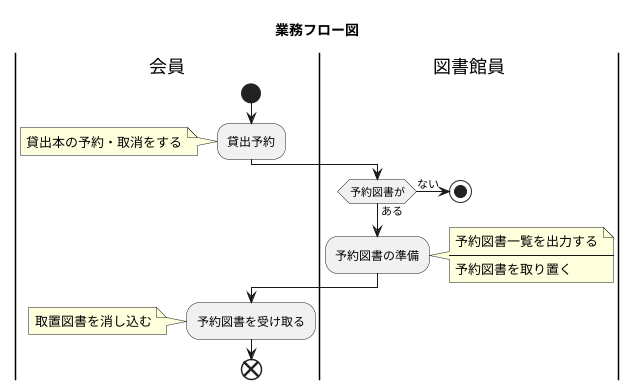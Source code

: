 @startuml

title 業務フロー図

|会員|
start

:貸出予約;
note left
  貸出本の予約・取消をする
end note

|図書館員|
if (予約図書が) then (ある)
  :予約図書の準備;
  note right
    予約図書一覧を出力する
    ----
    予約図書を取り置く
  end note
else (ない)
  stop
endif
|会員|
:予約図書を受け取る;
note left
取置図書を消し込む
end note

end

@enduml